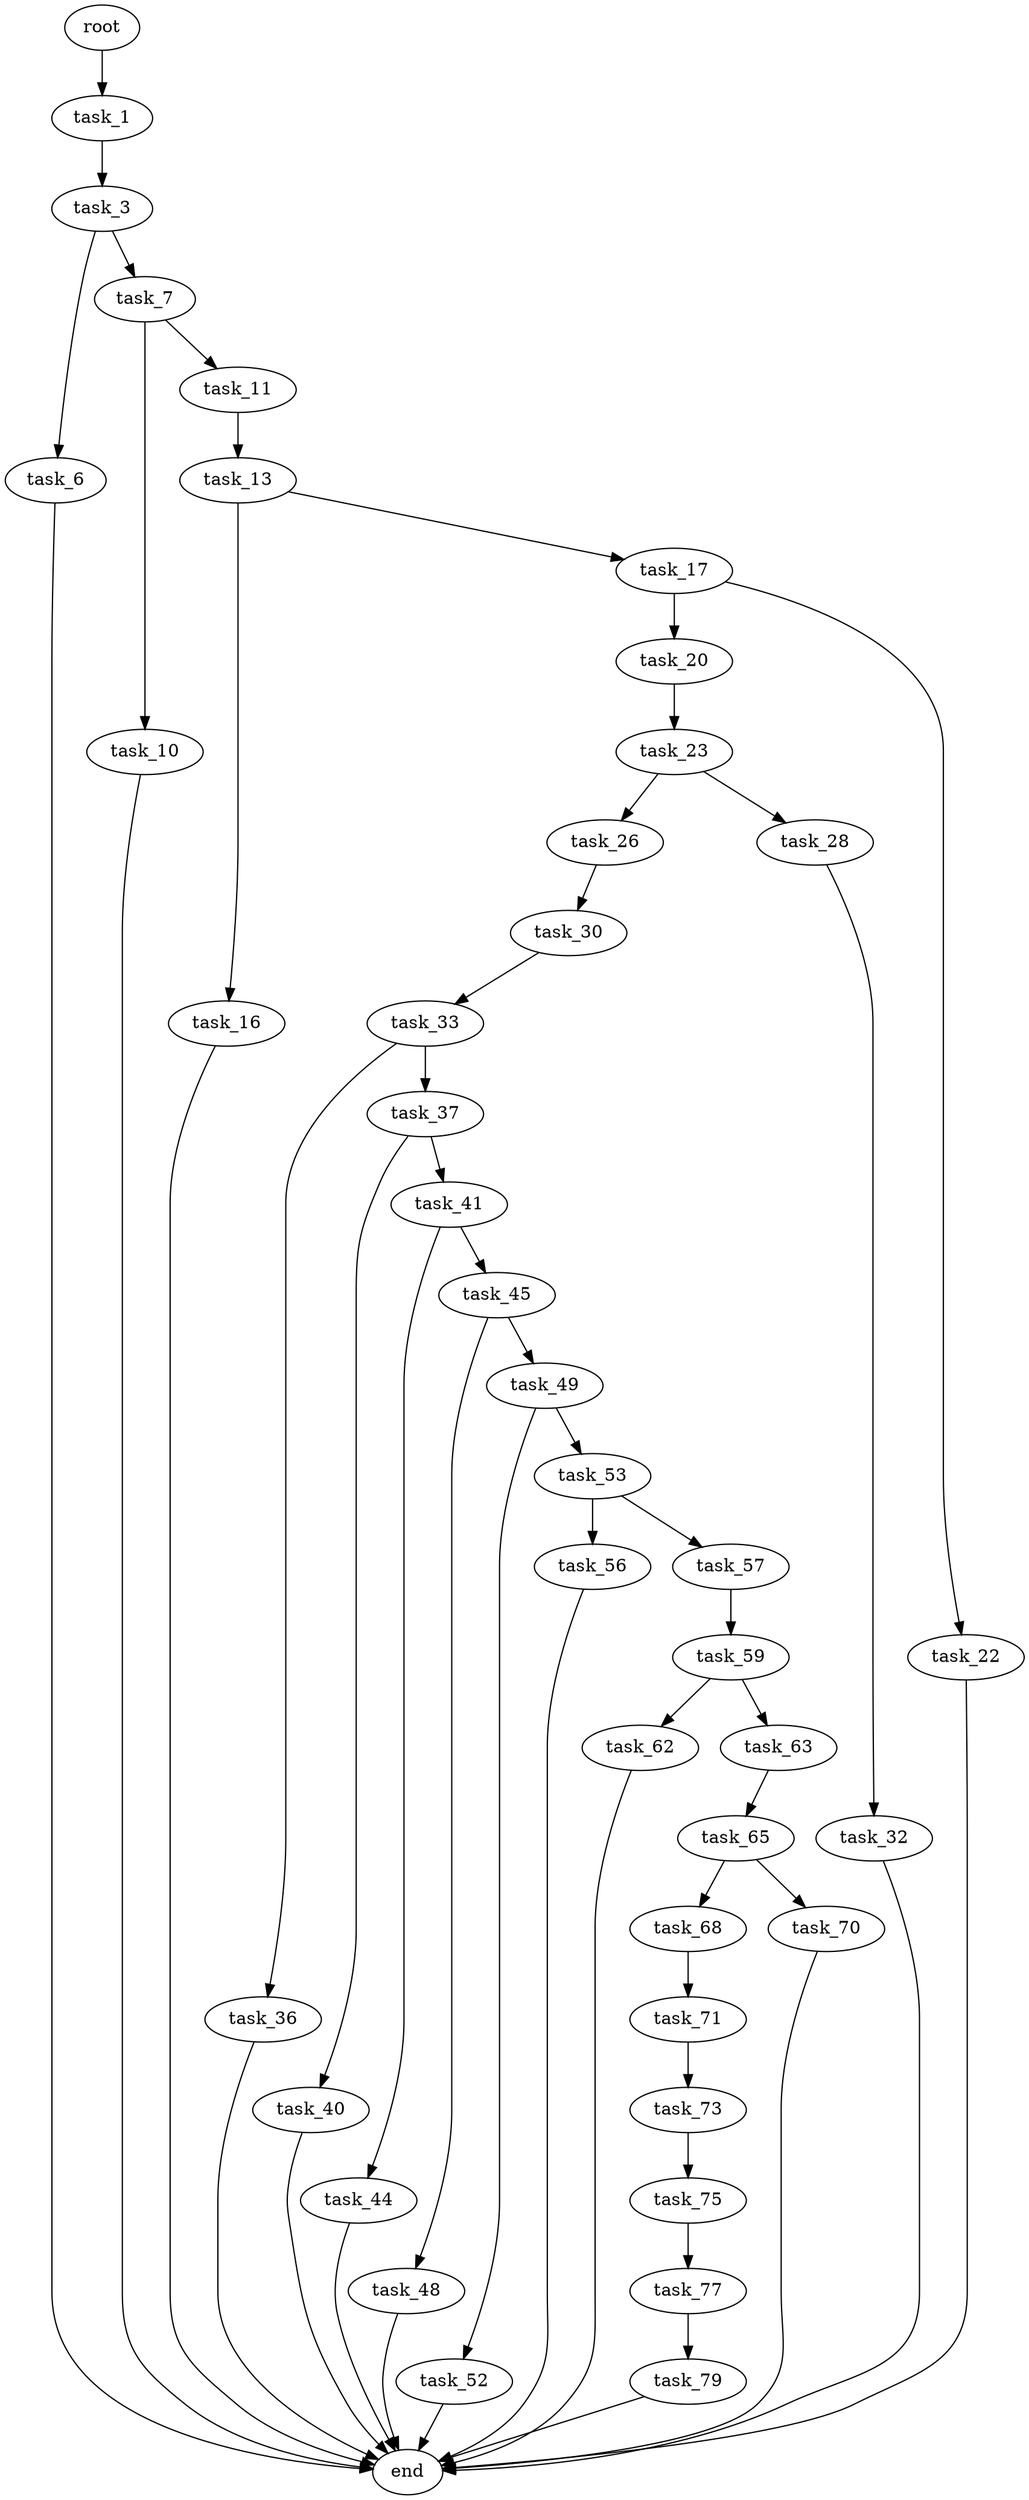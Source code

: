 digraph G {
  root [size="0.000000"];
  task_1 [size="782757789696.000000"];
  task_3 [size="327556737660.000000"];
  task_6 [size="539856001382.000000"];
  task_7 [size="11640118442.000000"];
  task_10 [size="782757789696.000000"];
  task_11 [size="1237584080561.000000"];
  task_13 [size="3883491497.000000"];
  task_16 [size="415815216140.000000"];
  task_17 [size="231928233984.000000"];
  task_20 [size="840687947847.000000"];
  task_22 [size="14769061807.000000"];
  task_23 [size="134002903504.000000"];
  task_26 [size="68719476736.000000"];
  task_28 [size="61765525976.000000"];
  task_30 [size="7849440637.000000"];
  task_32 [size="782757789696.000000"];
  task_33 [size="10164817525.000000"];
  task_36 [size="459613295527.000000"];
  task_37 [size="1886850034.000000"];
  task_40 [size="257805809609.000000"];
  task_41 [size="1073741824000.000000"];
  task_44 [size="10626539621.000000"];
  task_45 [size="8084240122.000000"];
  task_48 [size="231928233984.000000"];
  task_49 [size="35918697688.000000"];
  task_52 [size="6153146674.000000"];
  task_53 [size="8589934592.000000"];
  task_56 [size="28991029248.000000"];
  task_57 [size="3522029797.000000"];
  task_59 [size="16805276013.000000"];
  task_62 [size="68719476736.000000"];
  task_63 [size="501022994505.000000"];
  task_65 [size="5998334896.000000"];
  task_68 [size="368293445632.000000"];
  task_70 [size="368293445632.000000"];
  task_71 [size="231928233984.000000"];
  task_73 [size="8252656277.000000"];
  task_75 [size="111286971483.000000"];
  task_77 [size="32067326201.000000"];
  task_79 [size="782757789696.000000"];
  end [size="0.000000"];

  root -> task_1 [size="1.000000"];
  task_1 -> task_3 [size="679477248.000000"];
  task_3 -> task_6 [size="209715200.000000"];
  task_3 -> task_7 [size="209715200.000000"];
  task_6 -> end [size="1.000000"];
  task_7 -> task_10 [size="209715200.000000"];
  task_7 -> task_11 [size="209715200.000000"];
  task_10 -> end [size="1.000000"];
  task_11 -> task_13 [size="838860800.000000"];
  task_13 -> task_16 [size="301989888.000000"];
  task_13 -> task_17 [size="301989888.000000"];
  task_16 -> end [size="1.000000"];
  task_17 -> task_20 [size="301989888.000000"];
  task_17 -> task_22 [size="301989888.000000"];
  task_20 -> task_23 [size="679477248.000000"];
  task_22 -> end [size="1.000000"];
  task_23 -> task_26 [size="301989888.000000"];
  task_23 -> task_28 [size="301989888.000000"];
  task_26 -> task_30 [size="134217728.000000"];
  task_28 -> task_32 [size="75497472.000000"];
  task_30 -> task_33 [size="209715200.000000"];
  task_32 -> end [size="1.000000"];
  task_33 -> task_36 [size="838860800.000000"];
  task_33 -> task_37 [size="838860800.000000"];
  task_36 -> end [size="1.000000"];
  task_37 -> task_40 [size="75497472.000000"];
  task_37 -> task_41 [size="75497472.000000"];
  task_40 -> end [size="1.000000"];
  task_41 -> task_44 [size="838860800.000000"];
  task_41 -> task_45 [size="838860800.000000"];
  task_44 -> end [size="1.000000"];
  task_45 -> task_48 [size="679477248.000000"];
  task_45 -> task_49 [size="679477248.000000"];
  task_48 -> end [size="1.000000"];
  task_49 -> task_52 [size="134217728.000000"];
  task_49 -> task_53 [size="134217728.000000"];
  task_52 -> end [size="1.000000"];
  task_53 -> task_56 [size="33554432.000000"];
  task_53 -> task_57 [size="33554432.000000"];
  task_56 -> end [size="1.000000"];
  task_57 -> task_59 [size="301989888.000000"];
  task_59 -> task_62 [size="301989888.000000"];
  task_59 -> task_63 [size="301989888.000000"];
  task_62 -> end [size="1.000000"];
  task_63 -> task_65 [size="679477248.000000"];
  task_65 -> task_68 [size="134217728.000000"];
  task_65 -> task_70 [size="134217728.000000"];
  task_68 -> task_71 [size="411041792.000000"];
  task_70 -> end [size="1.000000"];
  task_71 -> task_73 [size="301989888.000000"];
  task_73 -> task_75 [size="301989888.000000"];
  task_75 -> task_77 [size="134217728.000000"];
  task_77 -> task_79 [size="838860800.000000"];
  task_79 -> end [size="1.000000"];
}
